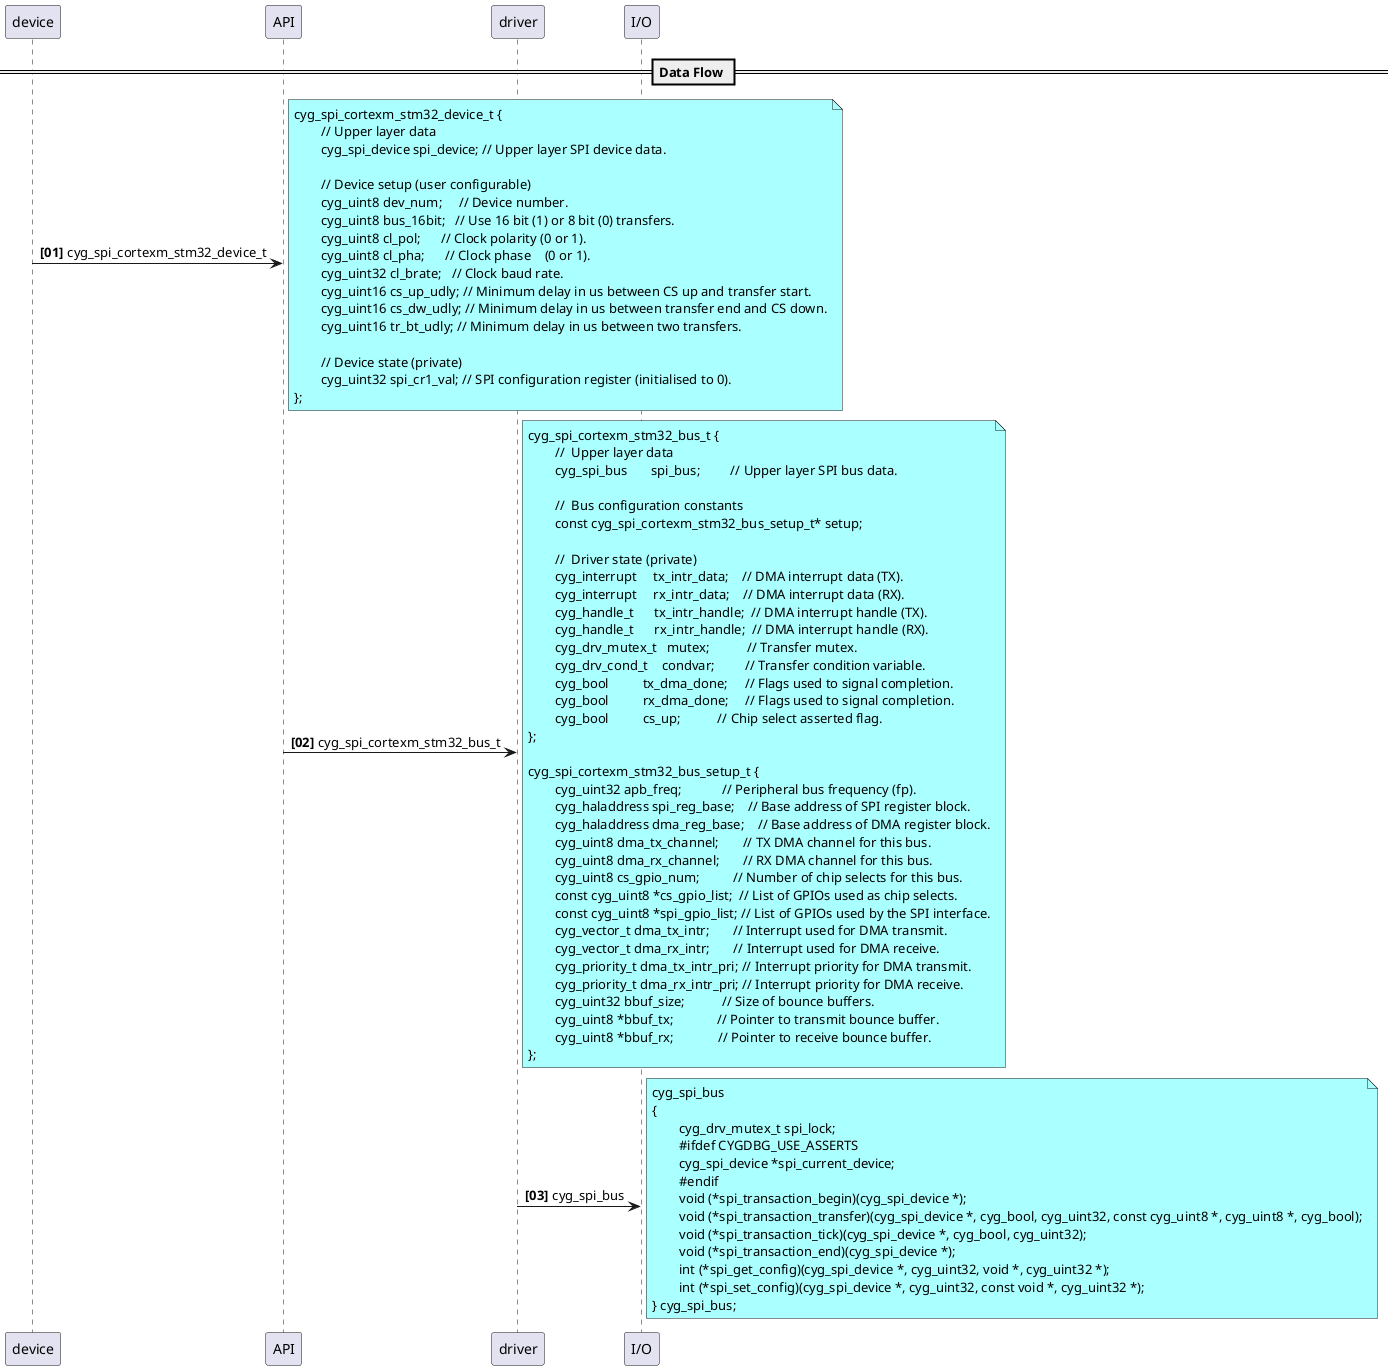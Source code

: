 @startuml
== Data Flow ==

autonumber "<b>[00]"
device -> API :  cyg_spi_cortexm_stm32_device_t
note right #AAFFFF
	cyg_spi_cortexm_stm32_device_t {
		// Upper layer data
		cyg_spi_device spi_device; // Upper layer SPI device data.

		// Device setup (user configurable) 
		cyg_uint8 dev_num;     // Device number.
		cyg_uint8 bus_16bit;   // Use 16 bit (1) or 8 bit (0) transfers.
		cyg_uint8 cl_pol;      // Clock polarity (0 or 1).
		cyg_uint8 cl_pha;      // Clock phase    (0 or 1).
		cyg_uint32 cl_brate;   // Clock baud rate.
		cyg_uint16 cs_up_udly; // Minimum delay in us between CS up and transfer start.
		cyg_uint16 cs_dw_udly; // Minimum delay in us between transfer end and CS down.
		cyg_uint16 tr_bt_udly; // Minimum delay in us between two transfers.

		// Device state (private) 
		cyg_uint32 spi_cr1_val; // SPI configuration register (initialised to 0).
	};
end note

API -> "driver" :  cyg_spi_cortexm_stm32_bus_t
note right #AAFFFF
	cyg_spi_cortexm_stm32_bus_t {
		//  Upper layer data 
		cyg_spi_bus       spi_bus;         // Upper layer SPI bus data.

		//  Bus configuration constants 
		const cyg_spi_cortexm_stm32_bus_setup_t* setup;

		//  Driver state (private) 
		cyg_interrupt     tx_intr_data;    // DMA interrupt data (TX).
		cyg_interrupt     rx_intr_data;    // DMA interrupt data (RX).
		cyg_handle_t      tx_intr_handle;  // DMA interrupt handle (TX).
		cyg_handle_t      rx_intr_handle;  // DMA interrupt handle (RX).
		cyg_drv_mutex_t   mutex;           // Transfer mutex.
		cyg_drv_cond_t    condvar;         // Transfer condition variable.
		cyg_bool          tx_dma_done;     // Flags used to signal completion.
		cyg_bool          rx_dma_done;     // Flags used to signal completion.
		cyg_bool          cs_up;           // Chip select asserted flag.
	};

	cyg_spi_cortexm_stm32_bus_setup_t {
		cyg_uint32 apb_freq;            // Peripheral bus frequency (fp).
		cyg_haladdress spi_reg_base;    // Base address of SPI register block.
		cyg_haladdress dma_reg_base;    // Base address of DMA register block.
		cyg_uint8 dma_tx_channel;       // TX DMA channel for this bus.
		cyg_uint8 dma_rx_channel;       // RX DMA channel for this bus.
		cyg_uint8 cs_gpio_num;          // Number of chip selects for this bus.
		const cyg_uint8 *cs_gpio_list;  // List of GPIOs used as chip selects.
		const cyg_uint8 *spi_gpio_list; // List of GPIOs used by the SPI interface.
		cyg_vector_t dma_tx_intr;       // Interrupt used for DMA transmit.
		cyg_vector_t dma_rx_intr;       // Interrupt used for DMA receive.
		cyg_priority_t dma_tx_intr_pri; // Interrupt priority for DMA transmit.
		cyg_priority_t dma_rx_intr_pri; // Interrupt priority for DMA receive.
		cyg_uint32 bbuf_size;           // Size of bounce buffers.
		cyg_uint8 *bbuf_tx;             // Pointer to transmit bounce buffer.
		cyg_uint8 *bbuf_rx;             // Pointer to receive bounce buffer.
	};
end note

"driver" -> "I/O" :  cyg_spi_bus
note right #AAFFFF
	cyg_spi_bus
	{
		cyg_drv_mutex_t spi_lock;
		#ifdef CYGDBG_USE_ASSERTS
		cyg_spi_device *spi_current_device;
		#endif
		void (*spi_transaction_begin)(cyg_spi_device *);
		void (*spi_transaction_transfer)(cyg_spi_device *, cyg_bool, cyg_uint32, const cyg_uint8 *, cyg_uint8 *, cyg_bool);
		void (*spi_transaction_tick)(cyg_spi_device *, cyg_bool, cyg_uint32);
		void (*spi_transaction_end)(cyg_spi_device *);
		int (*spi_get_config)(cyg_spi_device *, cyg_uint32, void *, cyg_uint32 *);
		int (*spi_set_config)(cyg_spi_device *, cyg_uint32, const void *, cyg_uint32 *);
	} cyg_spi_bus;
end note

@enduml